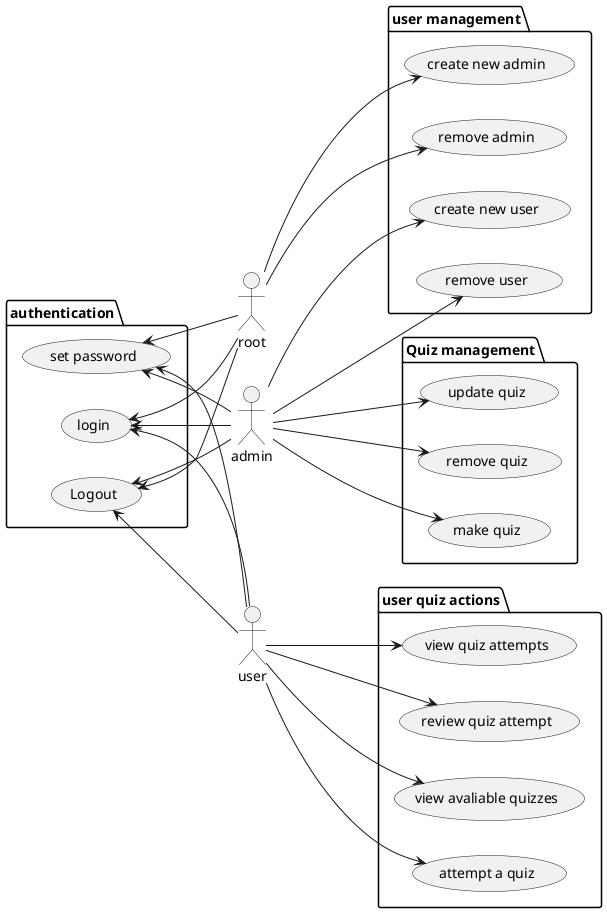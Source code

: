 @startuml
left to right direction

' actors
:root: as root
:admin: as admin
:user: as user


package "user management" {
	usecase (create new user) as cnu
	usecase (remove user) as ru

	usecase (create new admin) as cna
	usecase (remove admin) as ra
}

package "Quiz management" {
	usecase (make quiz) as mq
	usecase (update quiz) as uq 
	usecase (remove quiz) as rq
}

package "authentication" {
	usecase (login) as login
	usecase (Logout) as logout
	usecase (set password) as sp
}

package "user quiz actions" {
	usecase (view avaliable quizzes) as vq
	usecase (attempt a quiz) as aaq
	usecase (view quiz attempts) as vqa
	usecase (review quiz attempt) as rqa
}

' root cases
login <-- root
logout <-- root
sp <-- root

root ---> cna
root ---> ra

' admin cases

login <-- admin
logout <-- admin
sp <-- admin

admin ---> cnu
admin ---> ru

admin ---> mq
admin ---> uq
admin ---> rq

' user cases

login <-- user
logout <-- user
sp <-- user

user ---> vq
user ---> aaq
user ---> vqa
user ---> rqa

@enduml